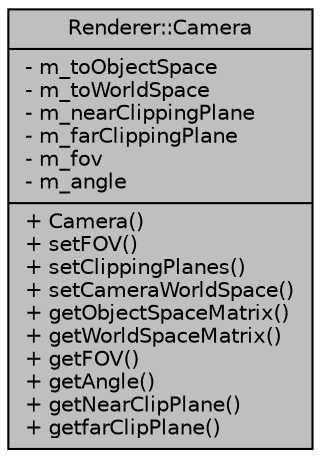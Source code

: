digraph "Renderer::Camera"
{
  edge [fontname="Helvetica",fontsize="10",labelfontname="Helvetica",labelfontsize="10"];
  node [fontname="Helvetica",fontsize="10",shape=record];
  Node1 [label="{Renderer::Camera\n|- m_toObjectSpace\l- m_toWorldSpace\l- m_nearClippingPlane\l- m_farClippingPlane\l- m_fov\l- m_angle\l|+ Camera()\l+ setFOV()\l+ setClippingPlanes()\l+ setCameraWorldSpace()\l+ getObjectSpaceMatrix()\l+ getWorldSpaceMatrix()\l+ getFOV()\l+ getAngle()\l+ getNearClipPlane()\l+ getfarClipPlane()\l}",height=0.2,width=0.4,color="black", fillcolor="grey75", style="filled", fontcolor="black"];
}
